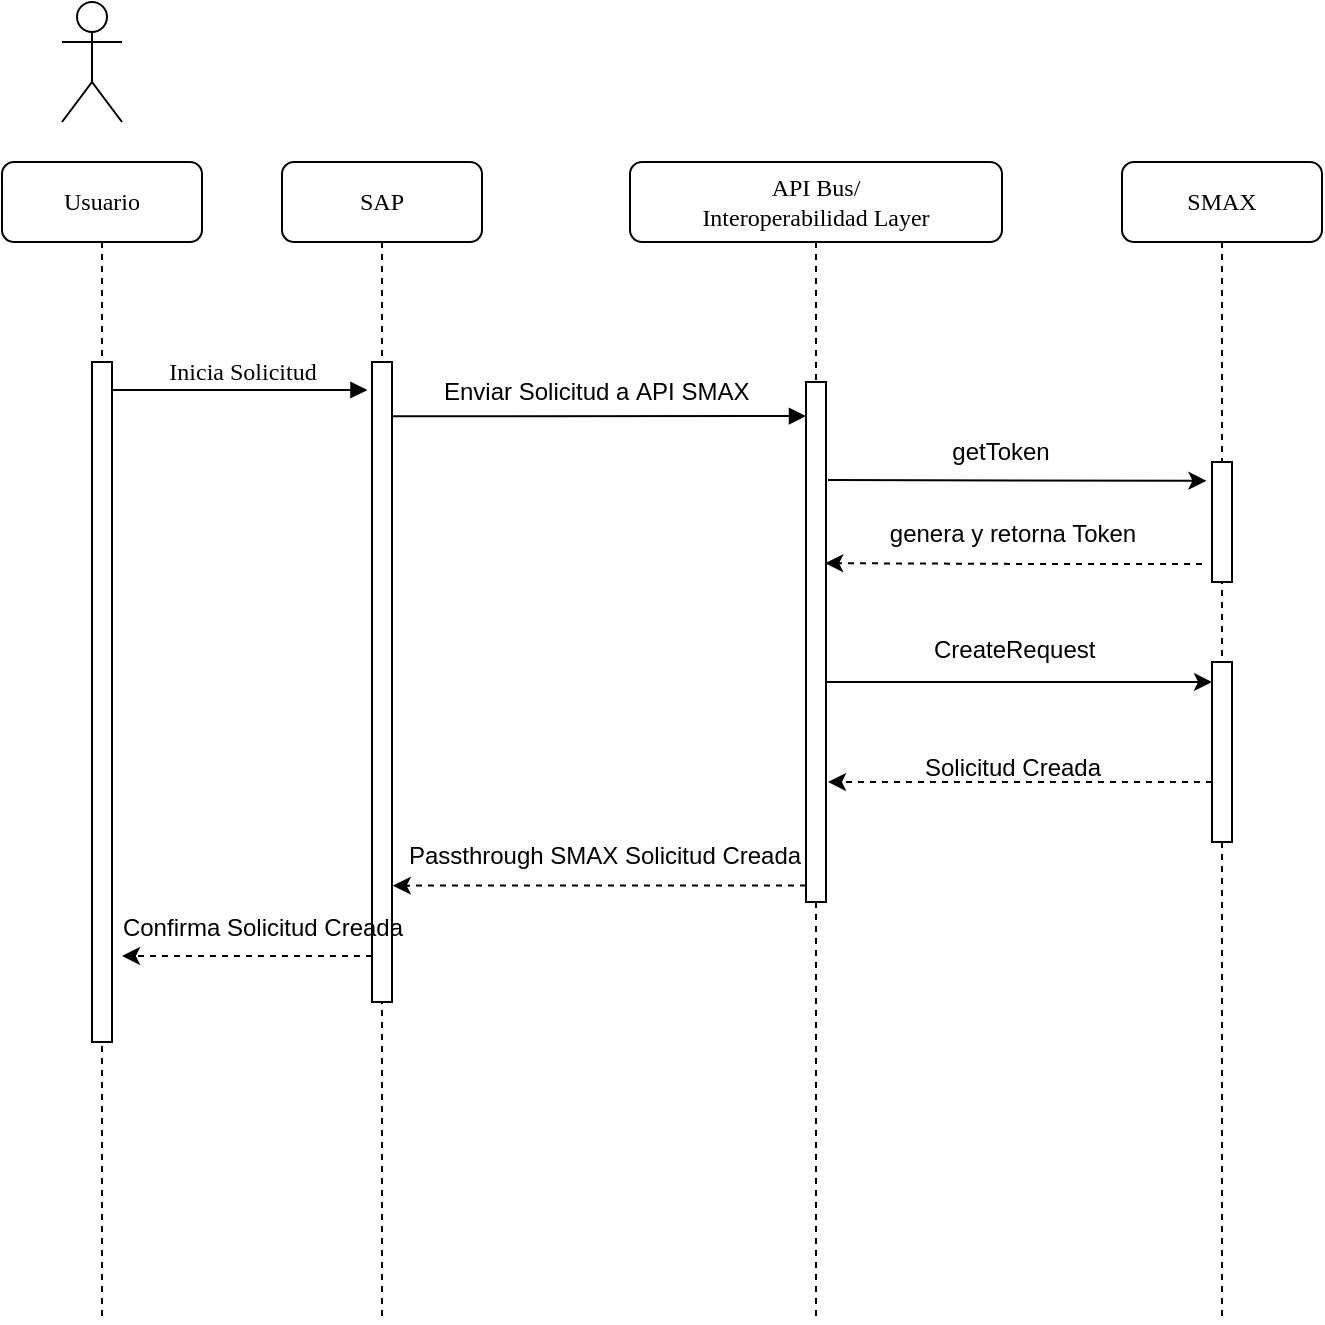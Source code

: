 <mxfile version="26.0.16" pages="2">
  <diagram name="SAP-&gt; SMAX" id="AL2OUmJOLECwNEhBRWxB">
    <mxGraphModel dx="1909" dy="976" grid="1" gridSize="10" guides="1" tooltips="1" connect="1" arrows="1" fold="1" page="1" pageScale="1" pageWidth="827" pageHeight="1169" math="0" shadow="0">
      <root>
        <mxCell id="0" />
        <mxCell id="1" parent="0" />
        <mxCell id="DEZ073So4GfOy67uZFNO-1" value="SAP" style="shape=umlLifeline;perimeter=lifelinePerimeter;whiteSpace=wrap;html=1;container=1;collapsible=0;recursiveResize=0;outlineConnect=0;rounded=1;shadow=0;comic=0;labelBackgroundColor=none;strokeWidth=1;fontFamily=Verdana;fontSize=12;align=center;" vertex="1" parent="1">
          <mxGeometry x="240" y="80" width="100" height="580" as="geometry" />
        </mxCell>
        <mxCell id="DEZ073So4GfOy67uZFNO-2" value="" style="html=1;points=[];perimeter=orthogonalPerimeter;rounded=0;shadow=0;comic=0;labelBackgroundColor=none;strokeWidth=1;fontFamily=Verdana;fontSize=12;align=center;" vertex="1" parent="DEZ073So4GfOy67uZFNO-1">
          <mxGeometry x="45" y="100" width="10" height="320" as="geometry" />
        </mxCell>
        <mxCell id="DEZ073So4GfOy67uZFNO-13" value="" style="html=1;verticalAlign=bottom;endArrow=block;entryX=0;entryY=0;labelBackgroundColor=none;fontFamily=Verdana;fontSize=12;edgeStyle=elbowEdgeStyle;elbow=vertical;" edge="1" parent="DEZ073So4GfOy67uZFNO-1">
          <mxGeometry x="0.267" y="10" relative="1" as="geometry">
            <mxPoint x="55" y="127.148" as="sourcePoint" />
            <mxPoint as="offset" />
            <mxPoint x="262" y="127.0" as="targetPoint" />
          </mxGeometry>
        </mxCell>
        <mxCell id="DEZ073So4GfOy67uZFNO-4" value="API Bus/&lt;div&gt;Interoperabilidad Layer&lt;/div&gt;" style="shape=umlLifeline;perimeter=lifelinePerimeter;whiteSpace=wrap;html=1;container=1;collapsible=0;recursiveResize=0;outlineConnect=0;rounded=1;shadow=0;comic=0;labelBackgroundColor=none;strokeWidth=1;fontFamily=Verdana;fontSize=12;align=center;" vertex="1" parent="1">
          <mxGeometry x="414" y="80" width="186" height="580" as="geometry" />
        </mxCell>
        <mxCell id="DEZ073So4GfOy67uZFNO-5" value="" style="html=1;points=[];perimeter=orthogonalPerimeter;rounded=0;shadow=0;comic=0;labelBackgroundColor=none;strokeWidth=1;fontFamily=Verdana;fontSize=12;align=center;" vertex="1" parent="DEZ073So4GfOy67uZFNO-4">
          <mxGeometry x="88" y="110" width="10" height="260" as="geometry" />
        </mxCell>
        <mxCell id="DEZ073So4GfOy67uZFNO-47" value="getToken" style="text;html=1;align=center;verticalAlign=middle;resizable=0;points=[];autosize=1;strokeColor=none;fillColor=none;" vertex="1" parent="DEZ073So4GfOy67uZFNO-4">
          <mxGeometry x="150" y="130" width="70" height="30" as="geometry" />
        </mxCell>
        <mxCell id="DEZ073So4GfOy67uZFNO-6" value="SMAX" style="shape=umlLifeline;perimeter=lifelinePerimeter;whiteSpace=wrap;html=1;container=1;collapsible=0;recursiveResize=0;outlineConnect=0;rounded=1;shadow=0;comic=0;labelBackgroundColor=none;strokeWidth=1;fontFamily=Verdana;fontSize=12;align=center;" vertex="1" parent="1">
          <mxGeometry x="660" y="80" width="100" height="580" as="geometry" />
        </mxCell>
        <mxCell id="DEZ073So4GfOy67uZFNO-10" value="" style="html=1;points=[];perimeter=orthogonalPerimeter;rounded=0;shadow=0;comic=0;labelBackgroundColor=none;strokeWidth=1;fontFamily=Verdana;fontSize=12;align=center;" vertex="1" parent="DEZ073So4GfOy67uZFNO-6">
          <mxGeometry x="45" y="150" width="10" height="60" as="geometry" />
        </mxCell>
        <mxCell id="DEZ073So4GfOy67uZFNO-50" value="" style="html=1;points=[];perimeter=orthogonalPerimeter;rounded=0;shadow=0;comic=0;labelBackgroundColor=none;strokeWidth=1;fontFamily=Verdana;fontSize=12;align=center;" vertex="1" parent="DEZ073So4GfOy67uZFNO-6">
          <mxGeometry x="45" y="250" width="10" height="90" as="geometry" />
        </mxCell>
        <mxCell id="DEZ073So4GfOy67uZFNO-8" value="Usuario" style="shape=umlLifeline;perimeter=lifelinePerimeter;whiteSpace=wrap;html=1;container=1;collapsible=0;recursiveResize=0;outlineConnect=0;rounded=1;shadow=0;comic=0;labelBackgroundColor=none;strokeWidth=1;fontFamily=Verdana;fontSize=12;align=center;" vertex="1" parent="1">
          <mxGeometry x="100" y="80" width="100" height="580" as="geometry" />
        </mxCell>
        <mxCell id="DEZ073So4GfOy67uZFNO-9" value="" style="html=1;points=[];perimeter=orthogonalPerimeter;rounded=0;shadow=0;comic=0;labelBackgroundColor=none;strokeWidth=1;fontFamily=Verdana;fontSize=12;align=center;" vertex="1" parent="DEZ073So4GfOy67uZFNO-8">
          <mxGeometry x="45" y="100" width="10" height="340" as="geometry" />
        </mxCell>
        <mxCell id="DEZ073So4GfOy67uZFNO-12" value="Inicia Solicitud" style="html=1;verticalAlign=bottom;endArrow=block;labelBackgroundColor=none;fontFamily=Verdana;fontSize=12;edgeStyle=elbowEdgeStyle;elbow=vertical;entryX=-0.226;entryY=0.041;entryDx=0;entryDy=0;entryPerimeter=0;" edge="1" parent="1" target="DEZ073So4GfOy67uZFNO-2">
          <mxGeometry relative="1" as="geometry">
            <mxPoint x="155" y="194" as="sourcePoint" />
            <mxPoint x="280" y="194" as="targetPoint" />
            <Array as="points">
              <mxPoint x="200" y="194" />
            </Array>
          </mxGeometry>
        </mxCell>
        <mxCell id="DEZ073So4GfOy67uZFNO-43" value="&lt;div&gt;&lt;br&gt;&lt;/div&gt;" style="shape=umlActor;verticalLabelPosition=bottom;verticalAlign=top;html=1;outlineConnect=0;" vertex="1" parent="1">
          <mxGeometry x="130" width="30" height="60" as="geometry" />
        </mxCell>
        <mxCell id="DEZ073So4GfOy67uZFNO-48" style="edgeStyle=orthogonalEdgeStyle;rounded=0;orthogonalLoop=1;jettySize=auto;html=1;entryX=1.16;entryY=0.678;entryDx=0;entryDy=0;entryPerimeter=0;dashed=1;" edge="1" parent="1">
          <mxGeometry relative="1" as="geometry">
            <mxPoint x="700" y="281" as="sourcePoint" />
            <mxPoint x="511.6" y="280.58" as="targetPoint" />
            <Array as="points">
              <mxPoint x="620" y="281" />
            </Array>
          </mxGeometry>
        </mxCell>
        <mxCell id="DEZ073So4GfOy67uZFNO-55" style="edgeStyle=orthogonalEdgeStyle;rounded=0;orthogonalLoop=1;jettySize=auto;html=1;" edge="1" parent="1" source="DEZ073So4GfOy67uZFNO-5">
          <mxGeometry relative="1" as="geometry">
            <mxPoint x="705" y="340" as="targetPoint" />
            <Array as="points">
              <mxPoint x="550" y="340" />
              <mxPoint x="550" y="340" />
            </Array>
          </mxGeometry>
        </mxCell>
        <mxCell id="DEZ073So4GfOy67uZFNO-46" value="" style="endArrow=classic;html=1;rounded=0;entryX=-0.28;entryY=0.157;entryDx=0;entryDy=0;entryPerimeter=0;" edge="1" parent="1" target="DEZ073So4GfOy67uZFNO-10">
          <mxGeometry width="50" height="50" relative="1" as="geometry">
            <mxPoint x="513" y="239" as="sourcePoint" />
            <mxPoint x="634" y="240" as="targetPoint" />
          </mxGeometry>
        </mxCell>
        <mxCell id="DEZ073So4GfOy67uZFNO-49" value="genera y retorna Token" style="text;html=1;align=center;verticalAlign=middle;resizable=0;points=[];autosize=1;strokeColor=none;fillColor=none;dashed=1;" vertex="1" parent="1">
          <mxGeometry x="530" y="251" width="150" height="30" as="geometry" />
        </mxCell>
        <mxCell id="DEZ073So4GfOy67uZFNO-54" value="CreateRequest" style="text;whiteSpace=wrap;" vertex="1" parent="1">
          <mxGeometry x="564" y="310" width="110" height="40" as="geometry" />
        </mxCell>
        <mxCell id="DEZ073So4GfOy67uZFNO-57" style="edgeStyle=orthogonalEdgeStyle;rounded=0;orthogonalLoop=1;jettySize=auto;html=1;dashed=1;" edge="1" parent="1" source="DEZ073So4GfOy67uZFNO-50">
          <mxGeometry relative="1" as="geometry">
            <mxPoint x="513" y="390" as="targetPoint" />
            <Array as="points">
              <mxPoint x="650" y="390" />
              <mxPoint x="650" y="390" />
            </Array>
          </mxGeometry>
        </mxCell>
        <mxCell id="DEZ073So4GfOy67uZFNO-58" value="Solicitud Creada" style="text;html=1;align=center;verticalAlign=middle;resizable=0;points=[];autosize=1;strokeColor=none;fillColor=none;" vertex="1" parent="1">
          <mxGeometry x="550" y="368" width="110" height="30" as="geometry" />
        </mxCell>
        <mxCell id="DEZ073So4GfOy67uZFNO-44" value="Enviar Solicitud a API SMAX" style="text;whiteSpace=wrap;" vertex="1" parent="1">
          <mxGeometry x="319" y="181" width="190" height="40" as="geometry" />
        </mxCell>
        <mxCell id="DEZ073So4GfOy67uZFNO-59" style="edgeStyle=orthogonalEdgeStyle;rounded=0;orthogonalLoop=1;jettySize=auto;html=1;dashed=1;entryX=0.02;entryY=0.994;entryDx=0;entryDy=0;entryPerimeter=0;" edge="1" parent="1" source="DEZ073So4GfOy67uZFNO-5" target="DEZ073So4GfOy67uZFNO-60">
          <mxGeometry relative="1" as="geometry">
            <mxPoint x="300" y="440" as="targetPoint" />
            <Array as="points">
              <mxPoint x="318" y="442" />
            </Array>
          </mxGeometry>
        </mxCell>
        <mxCell id="DEZ073So4GfOy67uZFNO-60" value="Passthrough SMAX Solicitud Creada" style="text;html=1;align=center;verticalAlign=middle;resizable=0;points=[];autosize=1;strokeColor=none;fillColor=none;" vertex="1" parent="1">
          <mxGeometry x="291" y="412" width="220" height="30" as="geometry" />
        </mxCell>
        <mxCell id="DEZ073So4GfOy67uZFNO-61" style="edgeStyle=orthogonalEdgeStyle;rounded=0;orthogonalLoop=1;jettySize=auto;html=1;dashed=1;" edge="1" parent="1">
          <mxGeometry relative="1" as="geometry">
            <mxPoint x="285" y="477.0" as="sourcePoint" />
            <mxPoint x="160" y="477" as="targetPoint" />
            <Array as="points">
              <mxPoint x="220" y="477" />
              <mxPoint x="220" y="477" />
            </Array>
          </mxGeometry>
        </mxCell>
        <mxCell id="DEZ073So4GfOy67uZFNO-62" value="Confirma Solicitud Creada" style="text;html=1;align=center;verticalAlign=middle;resizable=0;points=[];autosize=1;strokeColor=none;fillColor=none;" vertex="1" parent="1">
          <mxGeometry x="150" y="447.5" width="160" height="30" as="geometry" />
        </mxCell>
      </root>
    </mxGraphModel>
  </diagram>
  <diagram id="xrsNiGHcF0rkcWQAtluF" name="Page-2">
    <mxGraphModel dx="989" dy="1688" grid="1" gridSize="10" guides="1" tooltips="1" connect="1" arrows="1" fold="1" page="1" pageScale="1" pageWidth="827" pageHeight="1169" math="0" shadow="0">
      <root>
        <mxCell id="0" />
        <mxCell id="1" parent="0" />
        <mxCell id="Af1pe31WwN8G2V_g1Wxq-1" value="SMAX" style="shape=umlLifeline;perimeter=lifelinePerimeter;whiteSpace=wrap;html=1;container=1;collapsible=0;recursiveResize=0;outlineConnect=0;rounded=1;shadow=0;comic=0;labelBackgroundColor=none;strokeWidth=1;fontFamily=Verdana;fontSize=12;align=center;" vertex="1" parent="1">
          <mxGeometry x="260" y="80" width="100" height="580" as="geometry" />
        </mxCell>
        <mxCell id="Af1pe31WwN8G2V_g1Wxq-2" value="" style="html=1;points=[];perimeter=orthogonalPerimeter;rounded=0;shadow=0;comic=0;labelBackgroundColor=none;strokeWidth=1;fontFamily=Verdana;fontSize=12;align=center;" vertex="1" parent="Af1pe31WwN8G2V_g1Wxq-1">
          <mxGeometry x="45" y="100" width="10" height="320" as="geometry" />
        </mxCell>
        <mxCell id="Af1pe31WwN8G2V_g1Wxq-3" value="" style="html=1;verticalAlign=bottom;endArrow=block;entryX=0;entryY=0;labelBackgroundColor=none;fontFamily=Verdana;fontSize=12;edgeStyle=elbowEdgeStyle;elbow=vertical;" edge="1" parent="Af1pe31WwN8G2V_g1Wxq-1">
          <mxGeometry x="0.267" y="10" relative="1" as="geometry">
            <mxPoint x="55" y="127.148" as="sourcePoint" />
            <mxPoint as="offset" />
            <mxPoint x="262" y="127.0" as="targetPoint" />
          </mxGeometry>
        </mxCell>
        <mxCell id="Af1pe31WwN8G2V_g1Wxq-4" value="API Bus/&lt;div&gt;Interoperabilidad Layer&lt;/div&gt;" style="shape=umlLifeline;perimeter=lifelinePerimeter;whiteSpace=wrap;html=1;container=1;collapsible=0;recursiveResize=0;outlineConnect=0;rounded=1;shadow=0;comic=0;labelBackgroundColor=none;strokeWidth=1;fontFamily=Verdana;fontSize=12;align=center;" vertex="1" parent="1">
          <mxGeometry x="434" y="80" width="186" height="580" as="geometry" />
        </mxCell>
        <mxCell id="Af1pe31WwN8G2V_g1Wxq-5" value="" style="html=1;points=[];perimeter=orthogonalPerimeter;rounded=0;shadow=0;comic=0;labelBackgroundColor=none;strokeWidth=1;fontFamily=Verdana;fontSize=12;align=center;" vertex="1" parent="Af1pe31WwN8G2V_g1Wxq-4">
          <mxGeometry x="88" y="110" width="10" height="260" as="geometry" />
        </mxCell>
        <mxCell id="Af1pe31WwN8G2V_g1Wxq-6" value="getToken" style="text;html=1;align=center;verticalAlign=middle;resizable=0;points=[];autosize=1;strokeColor=none;fillColor=none;" vertex="1" parent="Af1pe31WwN8G2V_g1Wxq-4">
          <mxGeometry x="150" y="130" width="70" height="30" as="geometry" />
        </mxCell>
        <mxCell id="Af1pe31WwN8G2V_g1Wxq-7" value="SMAX" style="shape=umlLifeline;perimeter=lifelinePerimeter;whiteSpace=wrap;html=1;container=1;collapsible=0;recursiveResize=0;outlineConnect=0;rounded=1;shadow=0;comic=0;labelBackgroundColor=none;strokeWidth=1;fontFamily=Verdana;fontSize=12;align=center;" vertex="1" parent="1">
          <mxGeometry x="680" y="80" width="100" height="580" as="geometry" />
        </mxCell>
        <mxCell id="Af1pe31WwN8G2V_g1Wxq-8" value="" style="html=1;points=[];perimeter=orthogonalPerimeter;rounded=0;shadow=0;comic=0;labelBackgroundColor=none;strokeWidth=1;fontFamily=Verdana;fontSize=12;align=center;" vertex="1" parent="Af1pe31WwN8G2V_g1Wxq-7">
          <mxGeometry x="45" y="150" width="10" height="60" as="geometry" />
        </mxCell>
        <mxCell id="Af1pe31WwN8G2V_g1Wxq-9" value="" style="html=1;points=[];perimeter=orthogonalPerimeter;rounded=0;shadow=0;comic=0;labelBackgroundColor=none;strokeWidth=1;fontFamily=Verdana;fontSize=12;align=center;" vertex="1" parent="Af1pe31WwN8G2V_g1Wxq-7">
          <mxGeometry x="45" y="250" width="10" height="90" as="geometry" />
        </mxCell>
        <mxCell id="Af1pe31WwN8G2V_g1Wxq-10" value="Usuario SMAX" style="shape=umlLifeline;perimeter=lifelinePerimeter;whiteSpace=wrap;html=1;container=1;collapsible=0;recursiveResize=0;outlineConnect=0;rounded=1;shadow=0;comic=0;labelBackgroundColor=none;strokeWidth=1;fontFamily=Verdana;fontSize=12;align=center;" vertex="1" parent="1">
          <mxGeometry x="100" y="80" width="100" height="580" as="geometry" />
        </mxCell>
        <mxCell id="Af1pe31WwN8G2V_g1Wxq-12" value="Procesa Solicitud&amp;nbsp;&lt;div&gt;(Revisión, Asignación,&lt;/div&gt;&lt;div&gt;&amp;nbsp;Cierre, etc)&lt;/div&gt;" style="html=1;verticalAlign=bottom;endArrow=block;labelBackgroundColor=none;fontFamily=Verdana;fontSize=12;edgeStyle=elbowEdgeStyle;elbow=vertical;align=left;entryX=1.324;entryY=0.24;entryDx=0;entryDy=0;entryPerimeter=0;" edge="1" parent="Af1pe31WwN8G2V_g1Wxq-10" target="Af1pe31WwN8G2V_g1Wxq-11" source="Af1pe31WwN8G2V_g1Wxq-10">
          <mxGeometry x="-1" y="451" relative="1" as="geometry">
            <mxPoint x="55" y="114" as="sourcePoint" />
            <mxPoint x="180" y="114" as="targetPoint" />
            <Array as="points">
              <mxPoint x="150" y="140" />
            </Array>
            <mxPoint x="-29" y="1" as="offset" />
          </mxGeometry>
        </mxCell>
        <mxCell id="Af1pe31WwN8G2V_g1Wxq-11" value="" style="html=1;points=[];perimeter=orthogonalPerimeter;rounded=0;shadow=0;comic=0;labelBackgroundColor=none;strokeWidth=1;fontFamily=Verdana;fontSize=12;align=center;" vertex="1" parent="Af1pe31WwN8G2V_g1Wxq-10">
          <mxGeometry x="45" y="100" width="10" height="340" as="geometry" />
        </mxCell>
        <mxCell id="Af1pe31WwN8G2V_g1Wxq-13" value="&lt;div&gt;&lt;br&gt;&lt;/div&gt;" style="shape=umlActor;verticalLabelPosition=bottom;verticalAlign=top;html=1;outlineConnect=0;" vertex="1" parent="1">
          <mxGeometry x="130" width="30" height="60" as="geometry" />
        </mxCell>
        <mxCell id="Af1pe31WwN8G2V_g1Wxq-14" style="edgeStyle=orthogonalEdgeStyle;rounded=0;orthogonalLoop=1;jettySize=auto;html=1;entryX=1.16;entryY=0.678;entryDx=0;entryDy=0;entryPerimeter=0;dashed=1;" edge="1" parent="1">
          <mxGeometry relative="1" as="geometry">
            <mxPoint x="720" y="281" as="sourcePoint" />
            <mxPoint x="531.6" y="280.58" as="targetPoint" />
            <Array as="points">
              <mxPoint x="640" y="281" />
            </Array>
          </mxGeometry>
        </mxCell>
        <mxCell id="Af1pe31WwN8G2V_g1Wxq-15" style="edgeStyle=orthogonalEdgeStyle;rounded=0;orthogonalLoop=1;jettySize=auto;html=1;" edge="1" parent="1" source="Af1pe31WwN8G2V_g1Wxq-5">
          <mxGeometry relative="1" as="geometry">
            <mxPoint x="725" y="340" as="targetPoint" />
            <Array as="points">
              <mxPoint x="570" y="340" />
              <mxPoint x="570" y="340" />
            </Array>
          </mxGeometry>
        </mxCell>
        <mxCell id="Af1pe31WwN8G2V_g1Wxq-16" value="" style="endArrow=classic;html=1;rounded=0;entryX=-0.28;entryY=0.157;entryDx=0;entryDy=0;entryPerimeter=0;" edge="1" parent="1" target="Af1pe31WwN8G2V_g1Wxq-8">
          <mxGeometry width="50" height="50" relative="1" as="geometry">
            <mxPoint x="533" y="239" as="sourcePoint" />
            <mxPoint x="654" y="240" as="targetPoint" />
          </mxGeometry>
        </mxCell>
        <mxCell id="Af1pe31WwN8G2V_g1Wxq-17" value="genera y retorna Token" style="text;html=1;align=center;verticalAlign=middle;resizable=0;points=[];autosize=1;strokeColor=none;fillColor=none;dashed=1;" vertex="1" parent="1">
          <mxGeometry x="550" y="251" width="150" height="30" as="geometry" />
        </mxCell>
        <mxCell id="Af1pe31WwN8G2V_g1Wxq-18" value="CreateRequest" style="text;whiteSpace=wrap;" vertex="1" parent="1">
          <mxGeometry x="584" y="310" width="110" height="40" as="geometry" />
        </mxCell>
        <mxCell id="Af1pe31WwN8G2V_g1Wxq-19" style="edgeStyle=orthogonalEdgeStyle;rounded=0;orthogonalLoop=1;jettySize=auto;html=1;dashed=1;" edge="1" parent="1" source="Af1pe31WwN8G2V_g1Wxq-9">
          <mxGeometry relative="1" as="geometry">
            <mxPoint x="533" y="390" as="targetPoint" />
            <Array as="points">
              <mxPoint x="670" y="390" />
              <mxPoint x="670" y="390" />
            </Array>
          </mxGeometry>
        </mxCell>
        <mxCell id="Af1pe31WwN8G2V_g1Wxq-20" value="Solicitud Creada" style="text;html=1;align=center;verticalAlign=middle;resizable=0;points=[];autosize=1;strokeColor=none;fillColor=none;" vertex="1" parent="1">
          <mxGeometry x="570" y="368" width="110" height="30" as="geometry" />
        </mxCell>
        <mxCell id="Af1pe31WwN8G2V_g1Wxq-21" value="Enviar Solicitud a API SMAX" style="text;whiteSpace=wrap;" vertex="1" parent="1">
          <mxGeometry x="339" y="181" width="190" height="40" as="geometry" />
        </mxCell>
        <mxCell id="Af1pe31WwN8G2V_g1Wxq-22" style="edgeStyle=orthogonalEdgeStyle;rounded=0;orthogonalLoop=1;jettySize=auto;html=1;dashed=1;entryX=0.02;entryY=0.994;entryDx=0;entryDy=0;entryPerimeter=0;" edge="1" parent="1" source="Af1pe31WwN8G2V_g1Wxq-5" target="Af1pe31WwN8G2V_g1Wxq-23">
          <mxGeometry relative="1" as="geometry">
            <mxPoint x="320" y="440" as="targetPoint" />
            <Array as="points">
              <mxPoint x="338" y="442" />
            </Array>
          </mxGeometry>
        </mxCell>
        <mxCell id="Af1pe31WwN8G2V_g1Wxq-23" value="Passthrough SMAX Solicitud Creada" style="text;html=1;align=center;verticalAlign=middle;resizable=0;points=[];autosize=1;strokeColor=none;fillColor=none;" vertex="1" parent="1">
          <mxGeometry x="311" y="412" width="220" height="30" as="geometry" />
        </mxCell>
        <mxCell id="Af1pe31WwN8G2V_g1Wxq-24" style="edgeStyle=orthogonalEdgeStyle;rounded=0;orthogonalLoop=1;jettySize=auto;html=1;dashed=1;" edge="1" parent="1">
          <mxGeometry relative="1" as="geometry">
            <mxPoint x="285" y="477.0" as="sourcePoint" />
            <mxPoint x="160" y="477" as="targetPoint" />
            <Array as="points">
              <mxPoint x="220" y="477" />
              <mxPoint x="220" y="477" />
            </Array>
          </mxGeometry>
        </mxCell>
        <mxCell id="Af1pe31WwN8G2V_g1Wxq-25" value="Confirma Solicitud Creada" style="text;html=1;align=center;verticalAlign=middle;resizable=0;points=[];autosize=1;strokeColor=none;fillColor=none;" vertex="1" parent="1">
          <mxGeometry x="150" y="447.5" width="160" height="30" as="geometry" />
        </mxCell>
        <mxCell id="Af1pe31WwN8G2V_g1Wxq-27" value="&lt;div style=&quot;text-align: left;&quot;&gt;&lt;span style=&quot;font-family: Verdana; background-color: transparent; color: light-dark(rgb(0, 0, 0), rgb(255, 255, 255));&quot;&gt;Procesa Solicitud&amp;nbsp;&lt;/span&gt;&lt;/div&gt;&lt;div style=&quot;font-family: Verdana; text-align: left;&quot;&gt;(Revisión, Asignación,&lt;/div&gt;&lt;div style=&quot;font-family: Verdana; text-align: left;&quot;&gt;&amp;nbsp;Cierre, etc)&lt;/div&gt;" style="text;html=1;align=center;verticalAlign=middle;resizable=0;points=[];autosize=1;strokeColor=none;fillColor=none;" vertex="1" parent="1">
          <mxGeometry x="147" y="168" width="160" height="60" as="geometry" />
        </mxCell>
        <mxCell id="Af1pe31WwN8G2V_g1Wxq-28" value="" style="endArrow=classic;html=1;rounded=0;exitX=1.4;exitY=0.391;exitDx=0;exitDy=0;exitPerimeter=0;entryX=-0.06;entryY=0.419;entryDx=0;entryDy=0;entryPerimeter=0;" edge="1" parent="1" source="Af1pe31WwN8G2V_g1Wxq-11" target="Af1pe31WwN8G2V_g1Wxq-2">
          <mxGeometry width="50" height="50" relative="1" as="geometry">
            <mxPoint x="-20" y="410" as="sourcePoint" />
            <mxPoint x="30" y="360" as="targetPoint" />
          </mxGeometry>
        </mxCell>
      </root>
    </mxGraphModel>
  </diagram>
</mxfile>
